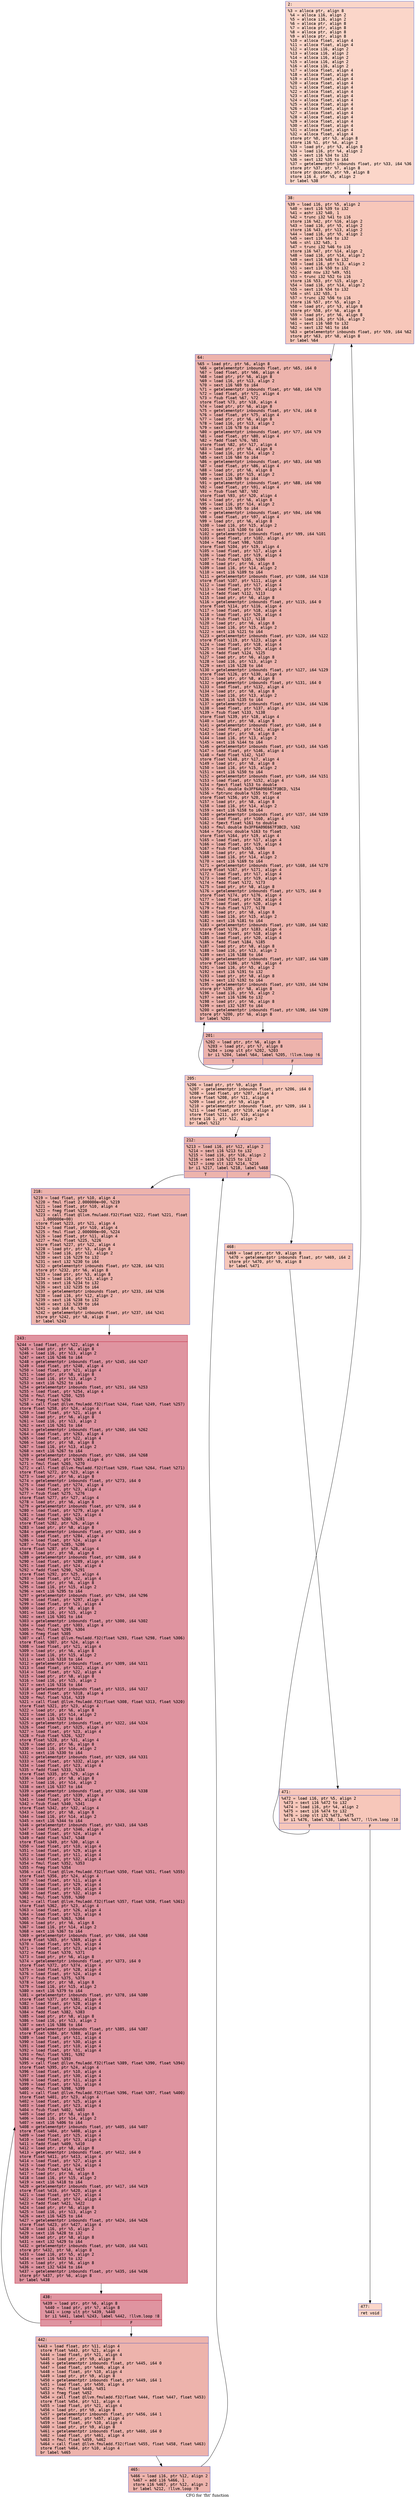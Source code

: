 digraph "CFG for 'fht' function" {
	label="CFG for 'fht' function";

	Node0x600002732580 [shape=record,color="#3d50c3ff", style=filled, fillcolor="#f6a38570" fontname="Courier",label="{2:\l|  %3 = alloca ptr, align 8\l  %4 = alloca i16, align 2\l  %5 = alloca i16, align 2\l  %6 = alloca ptr, align 8\l  %7 = alloca ptr, align 8\l  %8 = alloca ptr, align 8\l  %9 = alloca ptr, align 8\l  %10 = alloca float, align 4\l  %11 = alloca float, align 4\l  %12 = alloca i16, align 2\l  %13 = alloca i16, align 2\l  %14 = alloca i16, align 2\l  %15 = alloca i16, align 2\l  %16 = alloca i16, align 2\l  %17 = alloca float, align 4\l  %18 = alloca float, align 4\l  %19 = alloca float, align 4\l  %20 = alloca float, align 4\l  %21 = alloca float, align 4\l  %22 = alloca float, align 4\l  %23 = alloca float, align 4\l  %24 = alloca float, align 4\l  %25 = alloca float, align 4\l  %26 = alloca float, align 4\l  %27 = alloca float, align 4\l  %28 = alloca float, align 4\l  %29 = alloca float, align 4\l  %30 = alloca float, align 4\l  %31 = alloca float, align 4\l  %32 = alloca float, align 4\l  store ptr %0, ptr %3, align 8\l  store i16 %1, ptr %4, align 2\l  %33 = load ptr, ptr %3, align 8\l  %34 = load i16, ptr %4, align 2\l  %35 = sext i16 %34 to i32\l  %36 = sext i32 %35 to i64\l  %37 = getelementptr inbounds float, ptr %33, i64 %36\l  store ptr %37, ptr %7, align 8\l  store ptr @costab, ptr %9, align 8\l  store i16 4, ptr %5, align 2\l  br label %38\l}"];
	Node0x600002732580 -> Node0x6000027325d0[tooltip="2 -> 38\nProbability 100.00%" ];
	Node0x6000027325d0 [shape=record,color="#3d50c3ff", style=filled, fillcolor="#ec7f6370" fontname="Courier",label="{38:\l|  %39 = load i16, ptr %5, align 2\l  %40 = sext i16 %39 to i32\l  %41 = ashr i32 %40, 1\l  %42 = trunc i32 %41 to i16\l  store i16 %42, ptr %16, align 2\l  %43 = load i16, ptr %5, align 2\l  store i16 %43, ptr %13, align 2\l  %44 = load i16, ptr %5, align 2\l  %45 = sext i16 %44 to i32\l  %46 = shl i32 %45, 1\l  %47 = trunc i32 %46 to i16\l  store i16 %47, ptr %14, align 2\l  %48 = load i16, ptr %14, align 2\l  %49 = sext i16 %48 to i32\l  %50 = load i16, ptr %13, align 2\l  %51 = sext i16 %50 to i32\l  %52 = add nsw i32 %49, %51\l  %53 = trunc i32 %52 to i16\l  store i16 %53, ptr %15, align 2\l  %54 = load i16, ptr %14, align 2\l  %55 = sext i16 %54 to i32\l  %56 = shl i32 %55, 1\l  %57 = trunc i32 %56 to i16\l  store i16 %57, ptr %5, align 2\l  %58 = load ptr, ptr %3, align 8\l  store ptr %58, ptr %6, align 8\l  %59 = load ptr, ptr %6, align 8\l  %60 = load i16, ptr %16, align 2\l  %61 = sext i16 %60 to i32\l  %62 = sext i32 %61 to i64\l  %63 = getelementptr inbounds float, ptr %59, i64 %62\l  store ptr %63, ptr %8, align 8\l  br label %64\l}"];
	Node0x6000027325d0 -> Node0x600002732620[tooltip="38 -> 64\nProbability 100.00%" ];
	Node0x600002732620 [shape=record,color="#3d50c3ff", style=filled, fillcolor="#d6524470" fontname="Courier",label="{64:\l|  %65 = load ptr, ptr %6, align 8\l  %66 = getelementptr inbounds float, ptr %65, i64 0\l  %67 = load float, ptr %66, align 4\l  %68 = load ptr, ptr %6, align 8\l  %69 = load i16, ptr %13, align 2\l  %70 = sext i16 %69 to i64\l  %71 = getelementptr inbounds float, ptr %68, i64 %70\l  %72 = load float, ptr %71, align 4\l  %73 = fsub float %67, %72\l  store float %73, ptr %18, align 4\l  %74 = load ptr, ptr %6, align 8\l  %75 = getelementptr inbounds float, ptr %74, i64 0\l  %76 = load float, ptr %75, align 4\l  %77 = load ptr, ptr %6, align 8\l  %78 = load i16, ptr %13, align 2\l  %79 = sext i16 %78 to i64\l  %80 = getelementptr inbounds float, ptr %77, i64 %79\l  %81 = load float, ptr %80, align 4\l  %82 = fadd float %76, %81\l  store float %82, ptr %17, align 4\l  %83 = load ptr, ptr %6, align 8\l  %84 = load i16, ptr %14, align 2\l  %85 = sext i16 %84 to i64\l  %86 = getelementptr inbounds float, ptr %83, i64 %85\l  %87 = load float, ptr %86, align 4\l  %88 = load ptr, ptr %6, align 8\l  %89 = load i16, ptr %15, align 2\l  %90 = sext i16 %89 to i64\l  %91 = getelementptr inbounds float, ptr %88, i64 %90\l  %92 = load float, ptr %91, align 4\l  %93 = fsub float %87, %92\l  store float %93, ptr %20, align 4\l  %94 = load ptr, ptr %6, align 8\l  %95 = load i16, ptr %14, align 2\l  %96 = sext i16 %95 to i64\l  %97 = getelementptr inbounds float, ptr %94, i64 %96\l  %98 = load float, ptr %97, align 4\l  %99 = load ptr, ptr %6, align 8\l  %100 = load i16, ptr %15, align 2\l  %101 = sext i16 %100 to i64\l  %102 = getelementptr inbounds float, ptr %99, i64 %101\l  %103 = load float, ptr %102, align 4\l  %104 = fadd float %98, %103\l  store float %104, ptr %19, align 4\l  %105 = load float, ptr %17, align 4\l  %106 = load float, ptr %19, align 4\l  %107 = fsub float %105, %106\l  %108 = load ptr, ptr %6, align 8\l  %109 = load i16, ptr %14, align 2\l  %110 = sext i16 %109 to i64\l  %111 = getelementptr inbounds float, ptr %108, i64 %110\l  store float %107, ptr %111, align 4\l  %112 = load float, ptr %17, align 4\l  %113 = load float, ptr %19, align 4\l  %114 = fadd float %112, %113\l  %115 = load ptr, ptr %6, align 8\l  %116 = getelementptr inbounds float, ptr %115, i64 0\l  store float %114, ptr %116, align 4\l  %117 = load float, ptr %18, align 4\l  %118 = load float, ptr %20, align 4\l  %119 = fsub float %117, %118\l  %120 = load ptr, ptr %6, align 8\l  %121 = load i16, ptr %15, align 2\l  %122 = sext i16 %121 to i64\l  %123 = getelementptr inbounds float, ptr %120, i64 %122\l  store float %119, ptr %123, align 4\l  %124 = load float, ptr %18, align 4\l  %125 = load float, ptr %20, align 4\l  %126 = fadd float %124, %125\l  %127 = load ptr, ptr %6, align 8\l  %128 = load i16, ptr %13, align 2\l  %129 = sext i16 %128 to i64\l  %130 = getelementptr inbounds float, ptr %127, i64 %129\l  store float %126, ptr %130, align 4\l  %131 = load ptr, ptr %8, align 8\l  %132 = getelementptr inbounds float, ptr %131, i64 0\l  %133 = load float, ptr %132, align 4\l  %134 = load ptr, ptr %8, align 8\l  %135 = load i16, ptr %13, align 2\l  %136 = sext i16 %135 to i64\l  %137 = getelementptr inbounds float, ptr %134, i64 %136\l  %138 = load float, ptr %137, align 4\l  %139 = fsub float %133, %138\l  store float %139, ptr %18, align 4\l  %140 = load ptr, ptr %8, align 8\l  %141 = getelementptr inbounds float, ptr %140, i64 0\l  %142 = load float, ptr %141, align 4\l  %143 = load ptr, ptr %8, align 8\l  %144 = load i16, ptr %13, align 2\l  %145 = sext i16 %144 to i64\l  %146 = getelementptr inbounds float, ptr %143, i64 %145\l  %147 = load float, ptr %146, align 4\l  %148 = fadd float %142, %147\l  store float %148, ptr %17, align 4\l  %149 = load ptr, ptr %8, align 8\l  %150 = load i16, ptr %15, align 2\l  %151 = sext i16 %150 to i64\l  %152 = getelementptr inbounds float, ptr %149, i64 %151\l  %153 = load float, ptr %152, align 4\l  %154 = fpext float %153 to double\l  %155 = fmul double 0x3FF6A09E667F3BCD, %154\l  %156 = fptrunc double %155 to float\l  store float %156, ptr %20, align 4\l  %157 = load ptr, ptr %8, align 8\l  %158 = load i16, ptr %14, align 2\l  %159 = sext i16 %158 to i64\l  %160 = getelementptr inbounds float, ptr %157, i64 %159\l  %161 = load float, ptr %160, align 4\l  %162 = fpext float %161 to double\l  %163 = fmul double 0x3FF6A09E667F3BCD, %162\l  %164 = fptrunc double %163 to float\l  store float %164, ptr %19, align 4\l  %165 = load float, ptr %17, align 4\l  %166 = load float, ptr %19, align 4\l  %167 = fsub float %165, %166\l  %168 = load ptr, ptr %8, align 8\l  %169 = load i16, ptr %14, align 2\l  %170 = sext i16 %169 to i64\l  %171 = getelementptr inbounds float, ptr %168, i64 %170\l  store float %167, ptr %171, align 4\l  %172 = load float, ptr %17, align 4\l  %173 = load float, ptr %19, align 4\l  %174 = fadd float %172, %173\l  %175 = load ptr, ptr %8, align 8\l  %176 = getelementptr inbounds float, ptr %175, i64 0\l  store float %174, ptr %176, align 4\l  %177 = load float, ptr %18, align 4\l  %178 = load float, ptr %20, align 4\l  %179 = fsub float %177, %178\l  %180 = load ptr, ptr %8, align 8\l  %181 = load i16, ptr %15, align 2\l  %182 = sext i16 %181 to i64\l  %183 = getelementptr inbounds float, ptr %180, i64 %182\l  store float %179, ptr %183, align 4\l  %184 = load float, ptr %18, align 4\l  %185 = load float, ptr %20, align 4\l  %186 = fadd float %184, %185\l  %187 = load ptr, ptr %8, align 8\l  %188 = load i16, ptr %13, align 2\l  %189 = sext i16 %188 to i64\l  %190 = getelementptr inbounds float, ptr %187, i64 %189\l  store float %186, ptr %190, align 4\l  %191 = load i16, ptr %5, align 2\l  %192 = sext i16 %191 to i32\l  %193 = load ptr, ptr %8, align 8\l  %194 = sext i32 %192 to i64\l  %195 = getelementptr inbounds float, ptr %193, i64 %194\l  store ptr %195, ptr %8, align 8\l  %196 = load i16, ptr %5, align 2\l  %197 = sext i16 %196 to i32\l  %198 = load ptr, ptr %6, align 8\l  %199 = sext i32 %197 to i64\l  %200 = getelementptr inbounds float, ptr %198, i64 %199\l  store ptr %200, ptr %6, align 8\l  br label %201\l}"];
	Node0x600002732620 -> Node0x600002732670[tooltip="64 -> 201\nProbability 100.00%" ];
	Node0x600002732670 [shape=record,color="#3d50c3ff", style=filled, fillcolor="#d6524470" fontname="Courier",label="{201:\l|  %202 = load ptr, ptr %6, align 8\l  %203 = load ptr, ptr %7, align 8\l  %204 = icmp ult ptr %202, %203\l  br i1 %204, label %64, label %205, !llvm.loop !6\l|{<s0>T|<s1>F}}"];
	Node0x600002732670:s0 -> Node0x600002732620[tooltip="201 -> 64\nProbability 96.88%" ];
	Node0x600002732670:s1 -> Node0x6000027326c0[tooltip="201 -> 205\nProbability 3.12%" ];
	Node0x6000027326c0 [shape=record,color="#3d50c3ff", style=filled, fillcolor="#ec7f6370" fontname="Courier",label="{205:\l|  %206 = load ptr, ptr %9, align 8\l  %207 = getelementptr inbounds float, ptr %206, i64 0\l  %208 = load float, ptr %207, align 4\l  store float %208, ptr %11, align 4\l  %209 = load ptr, ptr %9, align 8\l  %210 = getelementptr inbounds float, ptr %209, i64 1\l  %211 = load float, ptr %210, align 4\l  store float %211, ptr %10, align 4\l  store i16 1, ptr %12, align 2\l  br label %212\l}"];
	Node0x6000027326c0 -> Node0x600002732710[tooltip="205 -> 212\nProbability 100.00%" ];
	Node0x600002732710 [shape=record,color="#3d50c3ff", style=filled, fillcolor="#d6524470" fontname="Courier",label="{212:\l|  %213 = load i16, ptr %12, align 2\l  %214 = sext i16 %213 to i32\l  %215 = load i16, ptr %16, align 2\l  %216 = sext i16 %215 to i32\l  %217 = icmp slt i32 %214, %216\l  br i1 %217, label %218, label %468\l|{<s0>T|<s1>F}}"];
	Node0x600002732710:s0 -> Node0x600002732760[tooltip="212 -> 218\nProbability 96.88%" ];
	Node0x600002732710:s1 -> Node0x6000027328f0[tooltip="212 -> 468\nProbability 3.12%" ];
	Node0x600002732760 [shape=record,color="#3d50c3ff", style=filled, fillcolor="#d6524470" fontname="Courier",label="{218:\l|  %219 = load float, ptr %10, align 4\l  %220 = fmul float 2.000000e+00, %219\l  %221 = load float, ptr %10, align 4\l  %222 = fneg float %220\l  %223 = call float @llvm.fmuladd.f32(float %222, float %221, float\l... 1.000000e+00)\l  store float %223, ptr %21, align 4\l  %224 = load float, ptr %10, align 4\l  %225 = fmul float 2.000000e+00, %224\l  %226 = load float, ptr %11, align 4\l  %227 = fmul float %225, %226\l  store float %227, ptr %22, align 4\l  %228 = load ptr, ptr %3, align 8\l  %229 = load i16, ptr %12, align 2\l  %230 = sext i16 %229 to i32\l  %231 = sext i32 %230 to i64\l  %232 = getelementptr inbounds float, ptr %228, i64 %231\l  store ptr %232, ptr %6, align 8\l  %233 = load ptr, ptr %3, align 8\l  %234 = load i16, ptr %13, align 2\l  %235 = sext i16 %234 to i32\l  %236 = sext i32 %235 to i64\l  %237 = getelementptr inbounds float, ptr %233, i64 %236\l  %238 = load i16, ptr %12, align 2\l  %239 = sext i16 %238 to i32\l  %240 = sext i32 %239 to i64\l  %241 = sub i64 0, %240\l  %242 = getelementptr inbounds float, ptr %237, i64 %241\l  store ptr %242, ptr %8, align 8\l  br label %243\l}"];
	Node0x600002732760 -> Node0x6000027327b0[tooltip="218 -> 243\nProbability 100.00%" ];
	Node0x6000027327b0 [shape=record,color="#b70d28ff", style=filled, fillcolor="#b70d2870" fontname="Courier",label="{243:\l|  %244 = load float, ptr %22, align 4\l  %245 = load ptr, ptr %6, align 8\l  %246 = load i16, ptr %13, align 2\l  %247 = sext i16 %246 to i64\l  %248 = getelementptr inbounds float, ptr %245, i64 %247\l  %249 = load float, ptr %248, align 4\l  %250 = load float, ptr %21, align 4\l  %251 = load ptr, ptr %8, align 8\l  %252 = load i16, ptr %13, align 2\l  %253 = sext i16 %252 to i64\l  %254 = getelementptr inbounds float, ptr %251, i64 %253\l  %255 = load float, ptr %254, align 4\l  %256 = fmul float %250, %255\l  %257 = fneg float %256\l  %258 = call float @llvm.fmuladd.f32(float %244, float %249, float %257)\l  store float %258, ptr %24, align 4\l  %259 = load float, ptr %21, align 4\l  %260 = load ptr, ptr %6, align 8\l  %261 = load i16, ptr %13, align 2\l  %262 = sext i16 %261 to i64\l  %263 = getelementptr inbounds float, ptr %260, i64 %262\l  %264 = load float, ptr %263, align 4\l  %265 = load float, ptr %22, align 4\l  %266 = load ptr, ptr %8, align 8\l  %267 = load i16, ptr %13, align 2\l  %268 = sext i16 %267 to i64\l  %269 = getelementptr inbounds float, ptr %266, i64 %268\l  %270 = load float, ptr %269, align 4\l  %271 = fmul float %265, %270\l  %272 = call float @llvm.fmuladd.f32(float %259, float %264, float %271)\l  store float %272, ptr %23, align 4\l  %273 = load ptr, ptr %6, align 8\l  %274 = getelementptr inbounds float, ptr %273, i64 0\l  %275 = load float, ptr %274, align 4\l  %276 = load float, ptr %23, align 4\l  %277 = fsub float %275, %276\l  store float %277, ptr %27, align 4\l  %278 = load ptr, ptr %6, align 8\l  %279 = getelementptr inbounds float, ptr %278, i64 0\l  %280 = load float, ptr %279, align 4\l  %281 = load float, ptr %23, align 4\l  %282 = fadd float %280, %281\l  store float %282, ptr %26, align 4\l  %283 = load ptr, ptr %8, align 8\l  %284 = getelementptr inbounds float, ptr %283, i64 0\l  %285 = load float, ptr %284, align 4\l  %286 = load float, ptr %24, align 4\l  %287 = fsub float %285, %286\l  store float %287, ptr %28, align 4\l  %288 = load ptr, ptr %8, align 8\l  %289 = getelementptr inbounds float, ptr %288, i64 0\l  %290 = load float, ptr %289, align 4\l  %291 = load float, ptr %24, align 4\l  %292 = fadd float %290, %291\l  store float %292, ptr %25, align 4\l  %293 = load float, ptr %22, align 4\l  %294 = load ptr, ptr %6, align 8\l  %295 = load i16, ptr %15, align 2\l  %296 = sext i16 %295 to i64\l  %297 = getelementptr inbounds float, ptr %294, i64 %296\l  %298 = load float, ptr %297, align 4\l  %299 = load float, ptr %21, align 4\l  %300 = load ptr, ptr %8, align 8\l  %301 = load i16, ptr %15, align 2\l  %302 = sext i16 %301 to i64\l  %303 = getelementptr inbounds float, ptr %300, i64 %302\l  %304 = load float, ptr %303, align 4\l  %305 = fmul float %299, %304\l  %306 = fneg float %305\l  %307 = call float @llvm.fmuladd.f32(float %293, float %298, float %306)\l  store float %307, ptr %24, align 4\l  %308 = load float, ptr %21, align 4\l  %309 = load ptr, ptr %6, align 8\l  %310 = load i16, ptr %15, align 2\l  %311 = sext i16 %310 to i64\l  %312 = getelementptr inbounds float, ptr %309, i64 %311\l  %313 = load float, ptr %312, align 4\l  %314 = load float, ptr %22, align 4\l  %315 = load ptr, ptr %8, align 8\l  %316 = load i16, ptr %15, align 2\l  %317 = sext i16 %316 to i64\l  %318 = getelementptr inbounds float, ptr %315, i64 %317\l  %319 = load float, ptr %318, align 4\l  %320 = fmul float %314, %319\l  %321 = call float @llvm.fmuladd.f32(float %308, float %313, float %320)\l  store float %321, ptr %23, align 4\l  %322 = load ptr, ptr %6, align 8\l  %323 = load i16, ptr %14, align 2\l  %324 = sext i16 %323 to i64\l  %325 = getelementptr inbounds float, ptr %322, i64 %324\l  %326 = load float, ptr %325, align 4\l  %327 = load float, ptr %23, align 4\l  %328 = fsub float %326, %327\l  store float %328, ptr %31, align 4\l  %329 = load ptr, ptr %6, align 8\l  %330 = load i16, ptr %14, align 2\l  %331 = sext i16 %330 to i64\l  %332 = getelementptr inbounds float, ptr %329, i64 %331\l  %333 = load float, ptr %332, align 4\l  %334 = load float, ptr %23, align 4\l  %335 = fadd float %333, %334\l  store float %335, ptr %29, align 4\l  %336 = load ptr, ptr %8, align 8\l  %337 = load i16, ptr %14, align 2\l  %338 = sext i16 %337 to i64\l  %339 = getelementptr inbounds float, ptr %336, i64 %338\l  %340 = load float, ptr %339, align 4\l  %341 = load float, ptr %24, align 4\l  %342 = fsub float %340, %341\l  store float %342, ptr %32, align 4\l  %343 = load ptr, ptr %8, align 8\l  %344 = load i16, ptr %14, align 2\l  %345 = sext i16 %344 to i64\l  %346 = getelementptr inbounds float, ptr %343, i64 %345\l  %347 = load float, ptr %346, align 4\l  %348 = load float, ptr %24, align 4\l  %349 = fadd float %347, %348\l  store float %349, ptr %30, align 4\l  %350 = load float, ptr %10, align 4\l  %351 = load float, ptr %29, align 4\l  %352 = load float, ptr %11, align 4\l  %353 = load float, ptr %32, align 4\l  %354 = fmul float %352, %353\l  %355 = fneg float %354\l  %356 = call float @llvm.fmuladd.f32(float %350, float %351, float %355)\l  store float %356, ptr %24, align 4\l  %357 = load float, ptr %11, align 4\l  %358 = load float, ptr %29, align 4\l  %359 = load float, ptr %10, align 4\l  %360 = load float, ptr %32, align 4\l  %361 = fmul float %359, %360\l  %362 = call float @llvm.fmuladd.f32(float %357, float %358, float %361)\l  store float %362, ptr %23, align 4\l  %363 = load float, ptr %26, align 4\l  %364 = load float, ptr %23, align 4\l  %365 = fsub float %363, %364\l  %366 = load ptr, ptr %6, align 8\l  %367 = load i16, ptr %14, align 2\l  %368 = sext i16 %367 to i64\l  %369 = getelementptr inbounds float, ptr %366, i64 %368\l  store float %365, ptr %369, align 4\l  %370 = load float, ptr %26, align 4\l  %371 = load float, ptr %23, align 4\l  %372 = fadd float %370, %371\l  %373 = load ptr, ptr %6, align 8\l  %374 = getelementptr inbounds float, ptr %373, i64 0\l  store float %372, ptr %374, align 4\l  %375 = load float, ptr %28, align 4\l  %376 = load float, ptr %24, align 4\l  %377 = fsub float %375, %376\l  %378 = load ptr, ptr %8, align 8\l  %379 = load i16, ptr %15, align 2\l  %380 = sext i16 %379 to i64\l  %381 = getelementptr inbounds float, ptr %378, i64 %380\l  store float %377, ptr %381, align 4\l  %382 = load float, ptr %28, align 4\l  %383 = load float, ptr %24, align 4\l  %384 = fadd float %382, %383\l  %385 = load ptr, ptr %8, align 8\l  %386 = load i16, ptr %13, align 2\l  %387 = sext i16 %386 to i64\l  %388 = getelementptr inbounds float, ptr %385, i64 %387\l  store float %384, ptr %388, align 4\l  %389 = load float, ptr %11, align 4\l  %390 = load float, ptr %30, align 4\l  %391 = load float, ptr %10, align 4\l  %392 = load float, ptr %31, align 4\l  %393 = fmul float %391, %392\l  %394 = fneg float %393\l  %395 = call float @llvm.fmuladd.f32(float %389, float %390, float %394)\l  store float %395, ptr %24, align 4\l  %396 = load float, ptr %10, align 4\l  %397 = load float, ptr %30, align 4\l  %398 = load float, ptr %11, align 4\l  %399 = load float, ptr %31, align 4\l  %400 = fmul float %398, %399\l  %401 = call float @llvm.fmuladd.f32(float %396, float %397, float %400)\l  store float %401, ptr %23, align 4\l  %402 = load float, ptr %25, align 4\l  %403 = load float, ptr %23, align 4\l  %404 = fsub float %402, %403\l  %405 = load ptr, ptr %8, align 8\l  %406 = load i16, ptr %14, align 2\l  %407 = sext i16 %406 to i64\l  %408 = getelementptr inbounds float, ptr %405, i64 %407\l  store float %404, ptr %408, align 4\l  %409 = load float, ptr %25, align 4\l  %410 = load float, ptr %23, align 4\l  %411 = fadd float %409, %410\l  %412 = load ptr, ptr %8, align 8\l  %413 = getelementptr inbounds float, ptr %412, i64 0\l  store float %411, ptr %413, align 4\l  %414 = load float, ptr %27, align 4\l  %415 = load float, ptr %24, align 4\l  %416 = fsub float %414, %415\l  %417 = load ptr, ptr %6, align 8\l  %418 = load i16, ptr %15, align 2\l  %419 = sext i16 %418 to i64\l  %420 = getelementptr inbounds float, ptr %417, i64 %419\l  store float %416, ptr %420, align 4\l  %421 = load float, ptr %27, align 4\l  %422 = load float, ptr %24, align 4\l  %423 = fadd float %421, %422\l  %424 = load ptr, ptr %6, align 8\l  %425 = load i16, ptr %13, align 2\l  %426 = sext i16 %425 to i64\l  %427 = getelementptr inbounds float, ptr %424, i64 %426\l  store float %423, ptr %427, align 4\l  %428 = load i16, ptr %5, align 2\l  %429 = sext i16 %428 to i32\l  %430 = load ptr, ptr %8, align 8\l  %431 = sext i32 %429 to i64\l  %432 = getelementptr inbounds float, ptr %430, i64 %431\l  store ptr %432, ptr %8, align 8\l  %433 = load i16, ptr %5, align 2\l  %434 = sext i16 %433 to i32\l  %435 = load ptr, ptr %6, align 8\l  %436 = sext i32 %434 to i64\l  %437 = getelementptr inbounds float, ptr %435, i64 %436\l  store ptr %437, ptr %6, align 8\l  br label %438\l}"];
	Node0x6000027327b0 -> Node0x600002732800[tooltip="243 -> 438\nProbability 100.00%" ];
	Node0x600002732800 [shape=record,color="#b70d28ff", style=filled, fillcolor="#b70d2870" fontname="Courier",label="{438:\l|  %439 = load ptr, ptr %6, align 8\l  %440 = load ptr, ptr %7, align 8\l  %441 = icmp ult ptr %439, %440\l  br i1 %441, label %243, label %442, !llvm.loop !8\l|{<s0>T|<s1>F}}"];
	Node0x600002732800:s0 -> Node0x6000027327b0[tooltip="438 -> 243\nProbability 96.88%" ];
	Node0x600002732800:s1 -> Node0x600002732850[tooltip="438 -> 442\nProbability 3.12%" ];
	Node0x600002732850 [shape=record,color="#3d50c3ff", style=filled, fillcolor="#d6524470" fontname="Courier",label="{442:\l|  %443 = load float, ptr %11, align 4\l  store float %443, ptr %21, align 4\l  %444 = load float, ptr %21, align 4\l  %445 = load ptr, ptr %9, align 8\l  %446 = getelementptr inbounds float, ptr %445, i64 0\l  %447 = load float, ptr %446, align 4\l  %448 = load float, ptr %10, align 4\l  %449 = load ptr, ptr %9, align 8\l  %450 = getelementptr inbounds float, ptr %449, i64 1\l  %451 = load float, ptr %450, align 4\l  %452 = fmul float %448, %451\l  %453 = fneg float %452\l  %454 = call float @llvm.fmuladd.f32(float %444, float %447, float %453)\l  store float %454, ptr %11, align 4\l  %455 = load float, ptr %21, align 4\l  %456 = load ptr, ptr %9, align 8\l  %457 = getelementptr inbounds float, ptr %456, i64 1\l  %458 = load float, ptr %457, align 4\l  %459 = load float, ptr %10, align 4\l  %460 = load ptr, ptr %9, align 8\l  %461 = getelementptr inbounds float, ptr %460, i64 0\l  %462 = load float, ptr %461, align 4\l  %463 = fmul float %459, %462\l  %464 = call float @llvm.fmuladd.f32(float %455, float %458, float %463)\l  store float %464, ptr %10, align 4\l  br label %465\l}"];
	Node0x600002732850 -> Node0x6000027328a0[tooltip="442 -> 465\nProbability 100.00%" ];
	Node0x6000027328a0 [shape=record,color="#3d50c3ff", style=filled, fillcolor="#d6524470" fontname="Courier",label="{465:\l|  %466 = load i16, ptr %12, align 2\l  %467 = add i16 %466, 1\l  store i16 %467, ptr %12, align 2\l  br label %212, !llvm.loop !9\l}"];
	Node0x6000027328a0 -> Node0x600002732710[tooltip="465 -> 212\nProbability 100.00%" ];
	Node0x6000027328f0 [shape=record,color="#3d50c3ff", style=filled, fillcolor="#ec7f6370" fontname="Courier",label="{468:\l|  %469 = load ptr, ptr %9, align 8\l  %470 = getelementptr inbounds float, ptr %469, i64 2\l  store ptr %470, ptr %9, align 8\l  br label %471\l}"];
	Node0x6000027328f0 -> Node0x600002732940[tooltip="468 -> 471\nProbability 100.00%" ];
	Node0x600002732940 [shape=record,color="#3d50c3ff", style=filled, fillcolor="#ec7f6370" fontname="Courier",label="{471:\l|  %472 = load i16, ptr %5, align 2\l  %473 = sext i16 %472 to i32\l  %474 = load i16, ptr %4, align 2\l  %475 = sext i16 %474 to i32\l  %476 = icmp slt i32 %473, %475\l  br i1 %476, label %38, label %477, !llvm.loop !10\l|{<s0>T|<s1>F}}"];
	Node0x600002732940:s0 -> Node0x6000027325d0[tooltip="471 -> 38\nProbability 96.88%" ];
	Node0x600002732940:s1 -> Node0x600002732990[tooltip="471 -> 477\nProbability 3.12%" ];
	Node0x600002732990 [shape=record,color="#3d50c3ff", style=filled, fillcolor="#f6a38570" fontname="Courier",label="{477:\l|  ret void\l}"];
}
